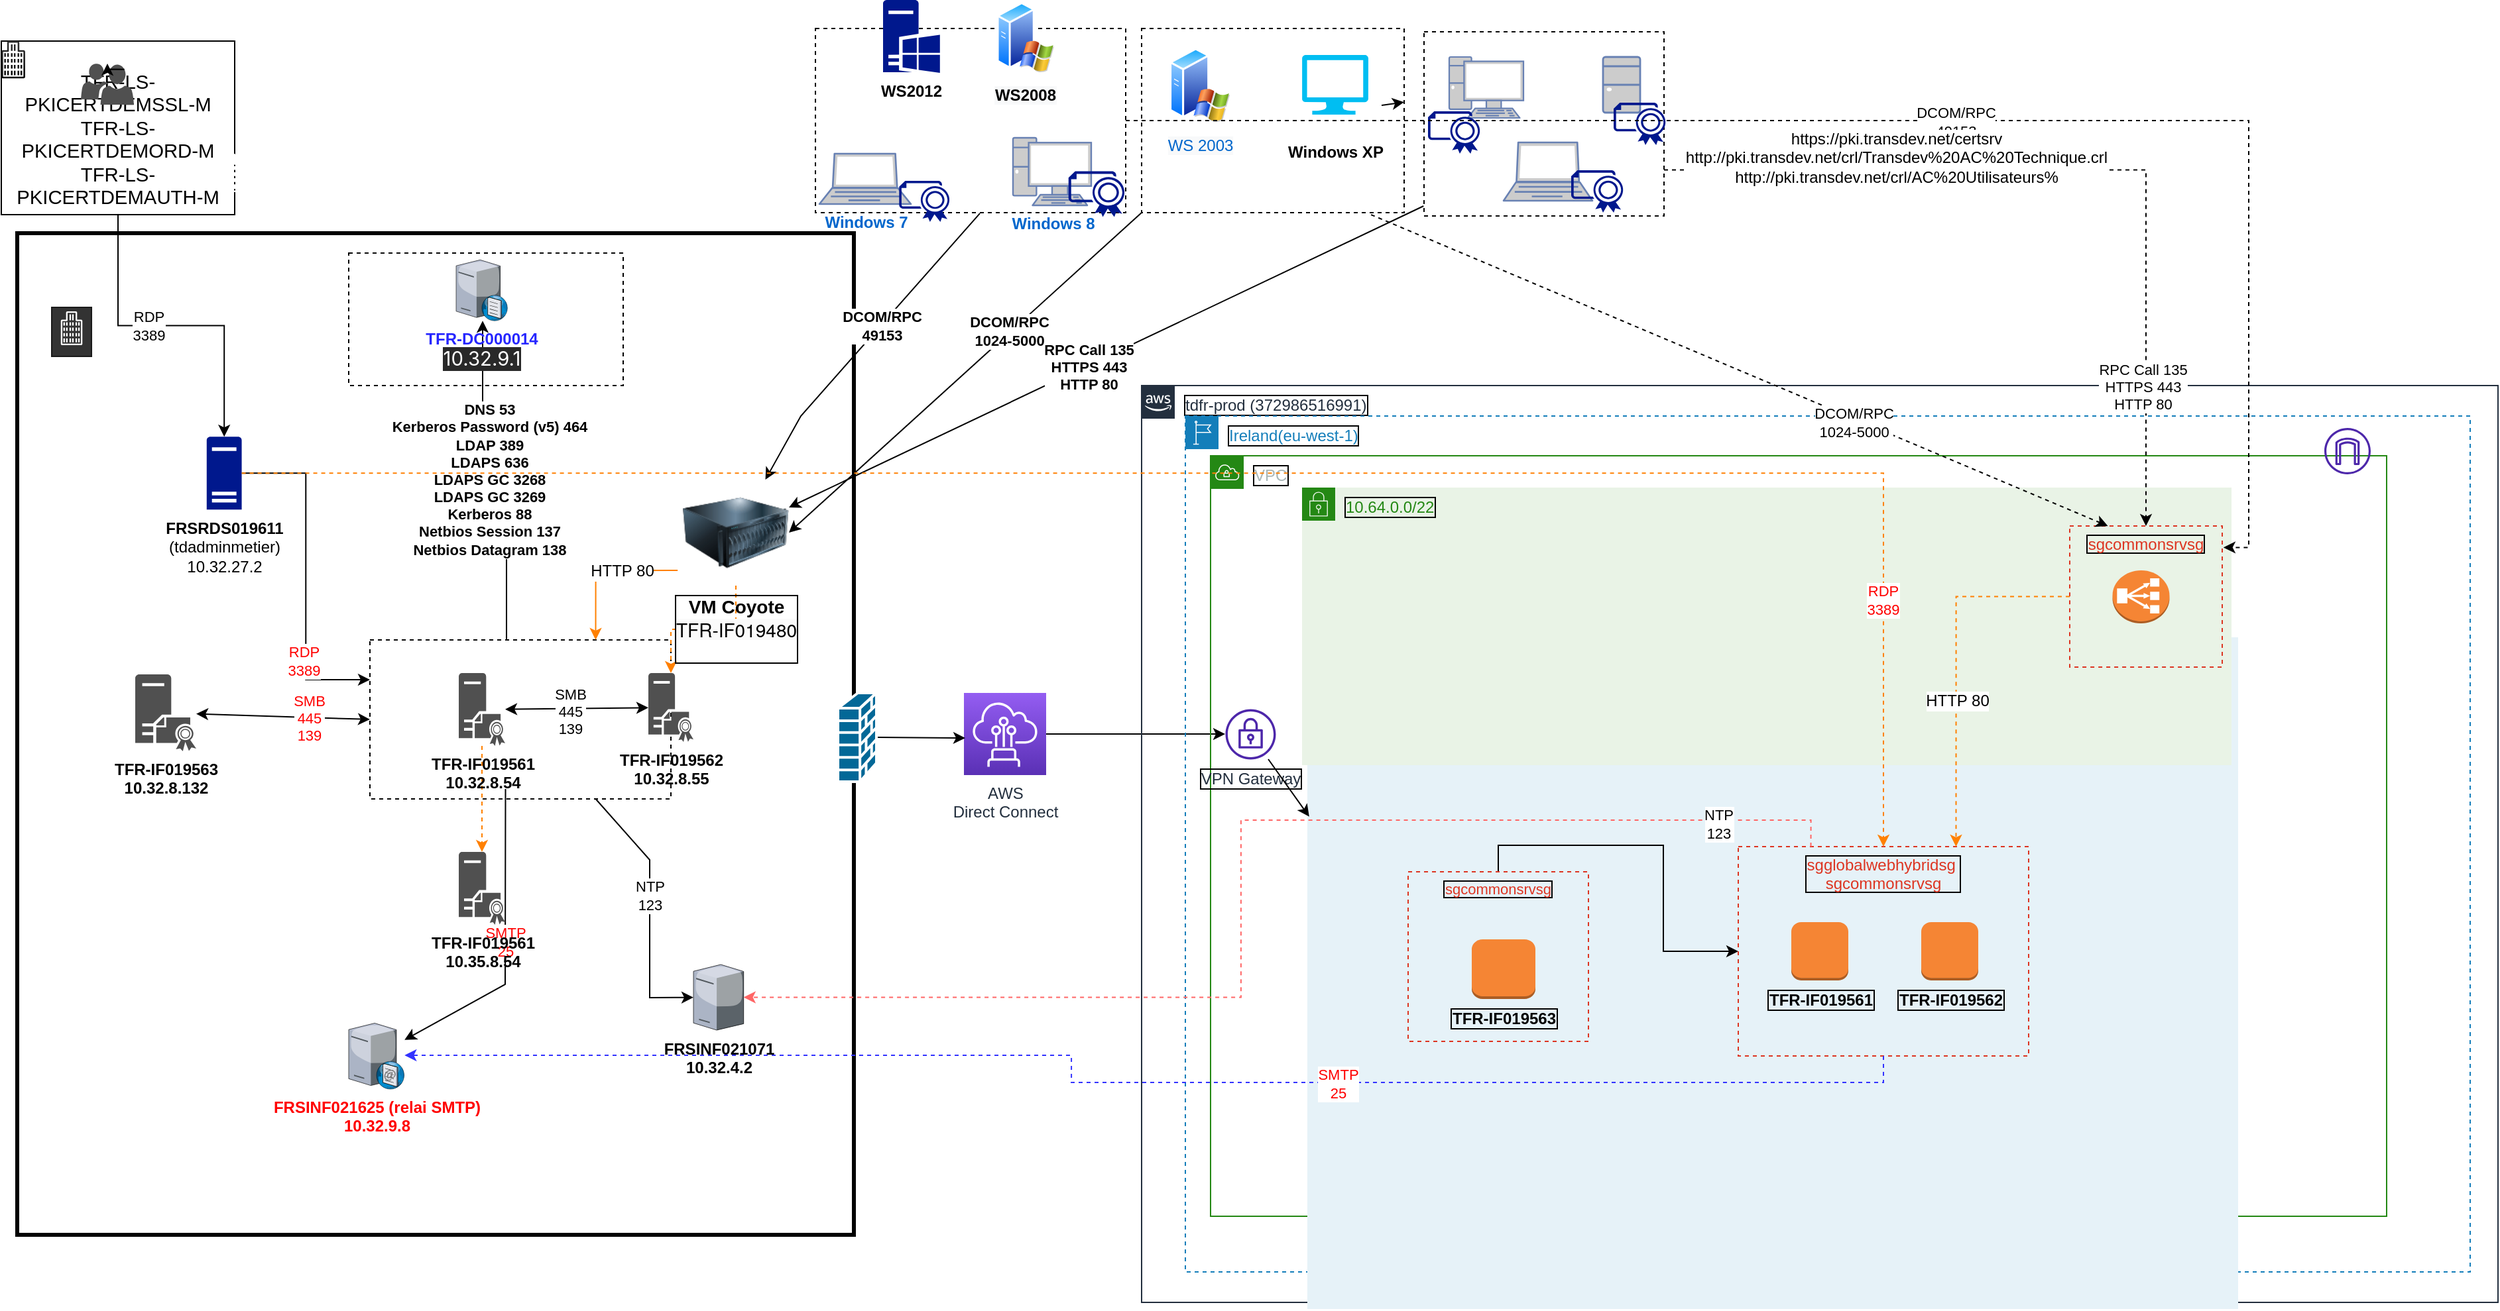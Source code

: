 <mxfile version="20.6.0" type="github">
  <diagram id="BUpwUjb0ULaxSuZtzYWh" name="Page-1">
    <mxGraphModel dx="3411" dy="2013" grid="0" gridSize="10" guides="1" tooltips="1" connect="1" arrows="1" fold="1" page="1" pageScale="1" pageWidth="1700" pageHeight="1100" math="0" shadow="0">
      <root>
        <mxCell id="0" />
        <mxCell id="1" parent="0" />
        <mxCell id="0XBWgx2gWtxwsbYNTwGq-58" value="" style="rounded=0;whiteSpace=wrap;html=1;strokeWidth=3;" parent="1" vertex="1">
          <mxGeometry x="-164" y="159" width="631" height="756" as="geometry" />
        </mxCell>
        <mxCell id="0XBWgx2gWtxwsbYNTwGq-92" value="" style="rounded=0;whiteSpace=wrap;html=1;strokeWidth=1;fillColor=#333333;strokeColor=#1A1A1A;labelBackgroundColor=#1A1A1A;" parent="1" vertex="1">
          <mxGeometry x="-138" y="215" width="30" height="37" as="geometry" />
        </mxCell>
        <mxCell id="0XBWgx2gWtxwsbYNTwGq-61" value="" style="edgeStyle=orthogonalEdgeStyle;rounded=0;orthogonalLoop=1;jettySize=auto;html=1;" parent="1" source="0XBWgx2gWtxwsbYNTwGq-10" target="0XBWgx2gWtxwsbYNTwGq-4" edge="1">
          <mxGeometry relative="1" as="geometry">
            <Array as="points">
              <mxPoint x="205" y="346" />
              <mxPoint x="187" y="346" />
            </Array>
          </mxGeometry>
        </mxCell>
        <mxCell id="0XBWgx2gWtxwsbYNTwGq-10" value="" style="rounded=0;whiteSpace=wrap;html=1;dashed=1;" parent="1" vertex="1">
          <mxGeometry x="102" y="466" width="227" height="120" as="geometry" />
        </mxCell>
        <mxCell id="0XBWgx2gWtxwsbYNTwGq-3" value="&lt;font style=&quot;&quot; color=&quot;#ff0000&quot;&gt;&lt;b&gt;&lt;span style=&quot;font-size: 12px;&quot;&gt;FRSINF021625 (relai SMTP)&lt;/span&gt;&lt;br&gt;&lt;span style=&quot;font-size: 12px;&quot;&gt;10.32.9.8&lt;/span&gt;&lt;/b&gt;&lt;br&gt;&lt;/font&gt;" style="verticalLabelPosition=bottom;sketch=0;aspect=fixed;html=1;verticalAlign=top;strokeColor=none;align=center;outlineConnect=0;shape=mxgraph.citrix.smtp_server;" parent="1" vertex="1">
          <mxGeometry x="86" y="754" width="42.13" height="51" as="geometry" />
        </mxCell>
        <mxCell id="0XBWgx2gWtxwsbYNTwGq-4" value="&lt;b&gt;&lt;font color=&quot;#2626ff&quot;&gt;TFR-DC000014&lt;br&gt;&lt;/font&gt;&lt;/b&gt;&lt;span style=&quot;color: rgb(255, 255, 255); font-family: -apple-system, BlinkMacSystemFont, &amp;quot;Segoe UI&amp;quot;, system-ui, &amp;quot;Apple Color Emoji&amp;quot;, &amp;quot;Segoe UI Emoji&amp;quot;, &amp;quot;Segoe UI Web&amp;quot;, sans-serif; font-size: 14.667px; text-align: start; background-color: rgb(41, 41, 41);&quot;&gt;10.32.9.1&lt;/span&gt;&lt;b&gt;&lt;font color=&quot;#2626ff&quot;&gt;&lt;br&gt;&lt;/font&gt;&lt;/b&gt;" style="verticalLabelPosition=bottom;sketch=0;aspect=fixed;html=1;verticalAlign=top;strokeColor=none;align=center;outlineConnect=0;shape=mxgraph.citrix.dns_server;" parent="1" vertex="1">
          <mxGeometry x="167.01" y="178" width="38.97" height="47.12" as="geometry" />
        </mxCell>
        <mxCell id="0XBWgx2gWtxwsbYNTwGq-5" value="&lt;span style=&quot;font-size: 12px;&quot;&gt;&lt;b&gt;FRSINF021071 &lt;br&gt;10.32.4.2&lt;/b&gt;&lt;br&gt;&lt;/span&gt;" style="verticalLabelPosition=bottom;sketch=0;aspect=fixed;html=1;verticalAlign=top;strokeColor=none;align=center;outlineConnect=0;shape=mxgraph.citrix.license_server;" parent="1" vertex="1">
          <mxGeometry x="346" y="711" width="37.85" height="49.5" as="geometry" />
        </mxCell>
        <mxCell id="0XBWgx2gWtxwsbYNTwGq-6" value="&lt;span style=&quot;font-size: 12px;&quot;&gt;&lt;b&gt;TFR-IF019563&lt;br&gt;10.32.8.132&lt;br&gt;&lt;/b&gt;&lt;/span&gt;" style="sketch=0;pointerEvents=1;shadow=0;dashed=0;html=1;strokeColor=none;fillColor=#505050;labelPosition=center;verticalLabelPosition=bottom;verticalAlign=top;outlineConnect=0;align=center;shape=mxgraph.office.servers.certificate_authority;" parent="1" vertex="1">
          <mxGeometry x="-75" y="492" width="46" height="58" as="geometry" />
        </mxCell>
        <mxCell id="0XBWgx2gWtxwsbYNTwGq-7" value="&lt;span style=&quot;font-size: 12px;&quot;&gt;&lt;b&gt;TFR-IF019562&lt;br&gt;10.32.8.55&lt;/b&gt;&lt;br&gt;&lt;/span&gt;" style="sketch=0;pointerEvents=1;shadow=0;dashed=0;html=1;strokeColor=none;fillColor=#505050;labelPosition=center;verticalLabelPosition=bottom;verticalAlign=top;outlineConnect=0;align=center;shape=mxgraph.office.servers.certificate_authority;" parent="1" vertex="1">
          <mxGeometry x="312" y="491" width="34" height="52" as="geometry" />
        </mxCell>
        <mxCell id="4JeH47GUTkeg_0I-WwDM-278" value="" style="edgeStyle=orthogonalEdgeStyle;rounded=0;orthogonalLoop=1;jettySize=auto;html=1;dashed=1;strokeColor=#FF8000;strokeWidth=1;fontSize=11;fontColor=#000000;startArrow=none;startFill=0;" edge="1" parent="1" source="0XBWgx2gWtxwsbYNTwGq-8" target="4JeH47GUTkeg_0I-WwDM-277">
          <mxGeometry relative="1" as="geometry" />
        </mxCell>
        <mxCell id="0XBWgx2gWtxwsbYNTwGq-8" value="&lt;b&gt;&lt;span style=&quot;font-size: 12px;&quot;&gt;TFR-IF019561&lt;br&gt;&lt;/span&gt;10.32.8.54&lt;/b&gt;&lt;span style=&quot;font-size: 12px;&quot;&gt;&lt;b&gt;&lt;br&gt;&lt;/b&gt;&lt;/span&gt;" style="sketch=0;pointerEvents=1;shadow=0;dashed=0;html=1;strokeColor=none;fillColor=#505050;labelPosition=center;verticalLabelPosition=bottom;verticalAlign=top;outlineConnect=0;align=center;shape=mxgraph.office.servers.certificate_authority;" parent="1" vertex="1">
          <mxGeometry x="169" y="491" width="35" height="55" as="geometry" />
        </mxCell>
        <mxCell id="0XBWgx2gWtxwsbYNTwGq-16" value="" style="rounded=0;whiteSpace=wrap;html=1;dashed=1;" parent="1" vertex="1">
          <mxGeometry x="438" y="4.5" width="234" height="139" as="geometry" />
        </mxCell>
        <mxCell id="0XBWgx2gWtxwsbYNTwGq-17" value="" style="rounded=0;whiteSpace=wrap;html=1;dashed=1;" parent="1" vertex="1">
          <mxGeometry x="897" y="7" width="181" height="139" as="geometry" />
        </mxCell>
        <mxCell id="0XBWgx2gWtxwsbYNTwGq-18" value="" style="rounded=0;whiteSpace=wrap;html=1;dashed=1;" parent="1" vertex="1">
          <mxGeometry x="684" y="4.5" width="198" height="139" as="geometry" />
        </mxCell>
        <mxCell id="0XBWgx2gWtxwsbYNTwGq-21" value="&lt;b&gt;WS2012&lt;/b&gt;" style="sketch=0;aspect=fixed;pointerEvents=1;shadow=0;dashed=0;html=1;strokeColor=none;labelPosition=center;verticalLabelPosition=bottom;verticalAlign=top;align=center;fillColor=#00188D;shape=mxgraph.mscae.enterprise.windows_server" parent="1" vertex="1">
          <mxGeometry x="489" y="-17" width="42.9" height="55" as="geometry" />
        </mxCell>
        <mxCell id="0XBWgx2gWtxwsbYNTwGq-23" value="&lt;b style=&quot;background-color: rgb(248, 249, 250);&quot;&gt;WS2008&lt;/b&gt;" style="aspect=fixed;perimeter=ellipsePerimeter;html=1;align=center;shadow=0;dashed=0;spacingTop=3;image;image=img/lib/active_directory/windows_server_2.svg;" parent="1" vertex="1">
          <mxGeometry x="574.8" y="-16" width="43.2" height="54" as="geometry" />
        </mxCell>
        <mxCell id="0XBWgx2gWtxwsbYNTwGq-26" value="&lt;b&gt;Windows 7&lt;/b&gt;" style="fontColor=#0066CC;verticalAlign=top;verticalLabelPosition=bottom;labelPosition=center;align=center;html=1;outlineConnect=0;fillColor=#CCCCCC;strokeColor=#6881B3;gradientColor=none;gradientDirection=north;strokeWidth=2;shape=mxgraph.networks.laptop;" parent="1" vertex="1">
          <mxGeometry x="441" y="99" width="69" height="38" as="geometry" />
        </mxCell>
        <mxCell id="0XBWgx2gWtxwsbYNTwGq-28" value="&lt;b&gt;&lt;br&gt;Windows XP&lt;/b&gt;" style="verticalLabelPosition=bottom;html=1;verticalAlign=top;align=center;strokeColor=none;fillColor=#00BEF2;shape=mxgraph.azure.computer;pointerEvents=1;" parent="1" vertex="1">
          <mxGeometry x="805" y="24.5" width="50" height="45" as="geometry" />
        </mxCell>
        <mxCell id="0XBWgx2gWtxwsbYNTwGq-29" value="&lt;b&gt;Windows 8&lt;/b&gt;" style="fontColor=#0066CC;verticalAlign=top;verticalLabelPosition=bottom;labelPosition=center;align=center;html=1;outlineConnect=0;fillColor=#CCCCCC;strokeColor=#6881B3;gradientColor=none;gradientDirection=north;strokeWidth=2;shape=mxgraph.networks.pc;" parent="1" vertex="1">
          <mxGeometry x="587" y="87" width="59" height="51" as="geometry" />
        </mxCell>
        <mxCell id="0XBWgx2gWtxwsbYNTwGq-30" value="&lt;font color=&quot;#0066cc&quot;&gt;&lt;span style=&quot;background-color: rgb(248, 249, 250);&quot;&gt;WS 2003&lt;/span&gt;&lt;/font&gt;" style="aspect=fixed;perimeter=ellipsePerimeter;html=1;align=center;shadow=0;dashed=0;spacingTop=3;image;image=img/lib/active_directory/windows_server_2.svg;" parent="1" vertex="1">
          <mxGeometry x="705" y="18.5" width="45.6" height="57" as="geometry" />
        </mxCell>
        <mxCell id="0XBWgx2gWtxwsbYNTwGq-31" value="" style="fontColor=#0066CC;verticalAlign=top;verticalLabelPosition=bottom;labelPosition=center;align=center;html=1;outlineConnect=0;fillColor=#CCCCCC;strokeColor=#6881B3;gradientColor=none;gradientDirection=north;strokeWidth=2;shape=mxgraph.networks.laptop;" parent="1" vertex="1">
          <mxGeometry x="957" y="90.5" width="67" height="44" as="geometry" />
        </mxCell>
        <mxCell id="0XBWgx2gWtxwsbYNTwGq-32" value="" style="fontColor=#0066CC;verticalAlign=top;verticalLabelPosition=bottom;labelPosition=center;align=center;html=1;outlineConnect=0;fillColor=#CCCCCC;strokeColor=#6881B3;gradientColor=none;gradientDirection=north;strokeWidth=2;shape=mxgraph.networks.pc;" parent="1" vertex="1">
          <mxGeometry x="916" y="26" width="56" height="46" as="geometry" />
        </mxCell>
        <mxCell id="0XBWgx2gWtxwsbYNTwGq-33" value="" style="fontColor=#0066CC;verticalAlign=top;verticalLabelPosition=bottom;labelPosition=center;align=center;html=1;outlineConnect=0;fillColor=#CCCCCC;strokeColor=#6881B3;gradientColor=none;gradientDirection=north;strokeWidth=2;shape=mxgraph.networks.desktop_pc;" parent="1" vertex="1">
          <mxGeometry x="1032" y="26" width="28" height="42" as="geometry" />
        </mxCell>
        <mxCell id="0XBWgx2gWtxwsbYNTwGq-37" value="" style="sketch=0;aspect=fixed;pointerEvents=1;shadow=0;dashed=0;html=1;strokeColor=none;labelPosition=center;verticalLabelPosition=bottom;verticalAlign=top;align=center;fillColor=#00188D;shape=mxgraph.azure.certificate" parent="1" vertex="1">
          <mxGeometry x="1040" y="60.5" width="40" height="32" as="geometry" />
        </mxCell>
        <mxCell id="0XBWgx2gWtxwsbYNTwGq-40" value="" style="sketch=0;aspect=fixed;pointerEvents=1;shadow=0;dashed=0;html=1;strokeColor=none;labelPosition=center;verticalLabelPosition=bottom;verticalAlign=top;align=center;fillColor=#00188D;shape=mxgraph.azure.certificate" parent="1" vertex="1">
          <mxGeometry x="900" y="67" width="40" height="32" as="geometry" />
        </mxCell>
        <mxCell id="0XBWgx2gWtxwsbYNTwGq-41" value="" style="sketch=0;aspect=fixed;pointerEvents=1;shadow=0;dashed=0;html=1;strokeColor=none;labelPosition=center;verticalLabelPosition=bottom;verticalAlign=top;align=center;fillColor=#00188D;shape=mxgraph.azure.certificate" parent="1" vertex="1">
          <mxGeometry x="1008" y="111.5" width="40" height="32" as="geometry" />
        </mxCell>
        <mxCell id="0XBWgx2gWtxwsbYNTwGq-43" value="" style="sketch=0;aspect=fixed;pointerEvents=1;shadow=0;dashed=0;html=1;strokeColor=none;labelPosition=center;verticalLabelPosition=bottom;verticalAlign=top;align=center;fillColor=#00188D;shape=mxgraph.azure.certificate" parent="1" vertex="1">
          <mxGeometry x="501.15" y="119.5" width="38.75" height="31" as="geometry" />
        </mxCell>
        <mxCell id="0XBWgx2gWtxwsbYNTwGq-45" value="" style="sketch=0;aspect=fixed;pointerEvents=1;shadow=0;dashed=0;html=1;strokeColor=none;labelPosition=center;verticalLabelPosition=bottom;verticalAlign=top;align=center;fillColor=#00188D;shape=mxgraph.azure.certificate" parent="1" vertex="1">
          <mxGeometry x="628.87" y="112.25" width="43.13" height="34.5" as="geometry" />
        </mxCell>
        <mxCell id="4JeH47GUTkeg_0I-WwDM-153" style="edgeStyle=none;rounded=0;orthogonalLoop=1;jettySize=auto;html=1;exitX=1;exitY=0.25;exitDx=0;exitDy=0;fontColor=#000000;" edge="1" parent="1" source="0XBWgx2gWtxwsbYNTwGq-47" target="0XBWgx2gWtxwsbYNTwGq-18">
          <mxGeometry relative="1" as="geometry" />
        </mxCell>
        <mxCell id="0XBWgx2gWtxwsbYNTwGq-47" value="" style="shape=image;html=1;verticalAlign=top;verticalLabelPosition=bottom;labelBackgroundColor=#ffffff;imageAspect=0;aspect=fixed;image=https://cdn1.iconfinder.com/data/icons/hawcons/32/698401-icon-137-document-certificate-128.png" parent="1" vertex="1">
          <mxGeometry x="825" y="52.5" width="40" height="40" as="geometry" />
        </mxCell>
        <mxCell id="0XBWgx2gWtxwsbYNTwGq-53" value="" style="shape=image;html=1;verticalAlign=top;verticalLabelPosition=bottom;labelBackgroundColor=#ffffff;imageAspect=0;aspect=fixed;image=https://cdn1.iconfinder.com/data/icons/hawcons/32/698401-icon-137-document-certificate-128.png" parent="1" vertex="1">
          <mxGeometry x="461.15" width="40" height="40" as="geometry" />
        </mxCell>
        <mxCell id="0XBWgx2gWtxwsbYNTwGq-55" value="" style="shape=image;html=1;verticalAlign=top;verticalLabelPosition=bottom;labelBackgroundColor=#ffffff;imageAspect=0;aspect=fixed;image=https://cdn1.iconfinder.com/data/icons/hawcons/32/698401-icon-137-document-certificate-128.png" parent="1" vertex="1">
          <mxGeometry x="723" y="55" width="40" height="40" as="geometry" />
        </mxCell>
        <mxCell id="4JeH47GUTkeg_0I-WwDM-197" style="edgeStyle=none;rounded=0;orthogonalLoop=1;jettySize=auto;html=1;exitX=1;exitY=0.5;exitDx=0;exitDy=0;exitPerimeter=0;fontColor=#000000;" edge="1" parent="1" source="0XBWgx2gWtxwsbYNTwGq-57" target="4JeH47GUTkeg_0I-WwDM-198">
          <mxGeometry relative="1" as="geometry">
            <mxPoint x="624" y="537" as="targetPoint" />
          </mxGeometry>
        </mxCell>
        <mxCell id="0XBWgx2gWtxwsbYNTwGq-57" value="AWS&lt;br&gt;Direct Connect" style="sketch=0;points=[[0,0,0],[0.25,0,0],[0.5,0,0],[0.75,0,0],[1,0,0],[0,1,0],[0.25,1,0],[0.5,1,0],[0.75,1,0],[1,1,0],[0,0.25,0],[0,0.5,0],[0,0.75,0],[1,0.25,0],[1,0.5,0],[1,0.75,0]];outlineConnect=0;fontColor=#232F3E;gradientColor=#945DF2;gradientDirection=north;fillColor=#5A30B5;strokeColor=#ffffff;dashed=0;verticalLabelPosition=bottom;verticalAlign=top;align=center;html=1;fontSize=12;fontStyle=0;aspect=fixed;shape=mxgraph.aws4.resourceIcon;resIcon=mxgraph.aws4.direct_connect;" parent="1" vertex="1">
          <mxGeometry x="550" y="506" width="62" height="62" as="geometry" />
        </mxCell>
        <mxCell id="4JeH47GUTkeg_0I-WwDM-195" style="edgeStyle=none;rounded=0;orthogonalLoop=1;jettySize=auto;html=1;exitX=1;exitY=0.5;exitDx=0;exitDy=0;exitPerimeter=0;fontColor=#000000;" edge="1" parent="1" source="0XBWgx2gWtxwsbYNTwGq-59">
          <mxGeometry relative="1" as="geometry">
            <mxPoint x="551" y="540" as="targetPoint" />
          </mxGeometry>
        </mxCell>
        <mxCell id="0XBWgx2gWtxwsbYNTwGq-59" value="" style="shape=mxgraph.cisco.security.firewall;html=1;pointerEvents=1;dashed=0;fillColor=#036897;strokeColor=#ffffff;strokeWidth=2;verticalLabelPosition=bottom;verticalAlign=top;align=center;outlineConnect=0;" parent="1" vertex="1">
          <mxGeometry x="455" y="506" width="29" height="67" as="geometry" />
        </mxCell>
        <mxCell id="0XBWgx2gWtxwsbYNTwGq-63" value="" style="endArrow=classic;html=1;rounded=0;exitX=0.75;exitY=1;exitDx=0;exitDy=0;" parent="1" source="0XBWgx2gWtxwsbYNTwGq-10" edge="1" target="0XBWgx2gWtxwsbYNTwGq-5">
          <mxGeometry width="50" height="50" relative="1" as="geometry">
            <mxPoint x="359.92" y="651" as="sourcePoint" />
            <mxPoint x="348" y="702" as="targetPoint" />
            <Array as="points">
              <mxPoint x="313" y="632" />
              <mxPoint x="313" y="736" />
            </Array>
          </mxGeometry>
        </mxCell>
        <mxCell id="4JeH47GUTkeg_0I-WwDM-7" value="NTP&lt;br&gt;123" style="edgeLabel;html=1;align=center;verticalAlign=middle;resizable=0;points=[];fontColor=#000000;" vertex="1" connectable="0" parent="0XBWgx2gWtxwsbYNTwGq-63">
          <mxGeometry x="-0.106" relative="1" as="geometry">
            <mxPoint as="offset" />
          </mxGeometry>
        </mxCell>
        <mxCell id="0XBWgx2gWtxwsbYNTwGq-64" value="" style="endArrow=classic;html=1;rounded=0;exitX=0.75;exitY=1;exitDx=0;exitDy=0;" parent="1" target="0XBWgx2gWtxwsbYNTwGq-3" edge="1">
          <mxGeometry width="50" height="50" relative="1" as="geometry">
            <mxPoint x="204.25" y="578.5" as="sourcePoint" />
            <mxPoint x="204" y="708.5" as="targetPoint" />
            <Array as="points">
              <mxPoint x="204" y="726" />
            </Array>
          </mxGeometry>
        </mxCell>
        <mxCell id="4JeH47GUTkeg_0I-WwDM-6" value="SMTP&lt;br&gt;25" style="edgeLabel;html=1;align=center;verticalAlign=middle;resizable=0;points=[];fontColor=#FF0000;" vertex="1" connectable="0" parent="0XBWgx2gWtxwsbYNTwGq-64">
          <mxGeometry x="-0.016" relative="1" as="geometry">
            <mxPoint as="offset" />
          </mxGeometry>
        </mxCell>
        <mxCell id="0XBWgx2gWtxwsbYNTwGq-66" value="" style="endArrow=classic;startArrow=classic;html=1;rounded=0;entryX=0;entryY=0.5;entryDx=0;entryDy=0;" parent="1" source="0XBWgx2gWtxwsbYNTwGq-6" target="0XBWgx2gWtxwsbYNTwGq-10" edge="1">
          <mxGeometry width="50" height="50" relative="1" as="geometry">
            <mxPoint x="78" y="520" as="sourcePoint" />
            <mxPoint x="128" y="470" as="targetPoint" />
          </mxGeometry>
        </mxCell>
        <mxCell id="4JeH47GUTkeg_0I-WwDM-8" value="SMB&lt;br&gt;445&lt;br&gt;139" style="edgeLabel;html=1;align=center;verticalAlign=middle;resizable=0;points=[];fontColor=#FF0000;" vertex="1" connectable="0" parent="0XBWgx2gWtxwsbYNTwGq-66">
          <mxGeometry x="0.525" relative="1" as="geometry">
            <mxPoint x="-15" as="offset" />
          </mxGeometry>
        </mxCell>
        <mxCell id="0XBWgx2gWtxwsbYNTwGq-69" value="" style="endArrow=classic;startArrow=classic;html=1;rounded=0;" parent="1" source="0XBWgx2gWtxwsbYNTwGq-8" target="0XBWgx2gWtxwsbYNTwGq-7" edge="1">
          <mxGeometry width="50" height="50" relative="1" as="geometry">
            <mxPoint x="225" y="517.712" as="sourcePoint" />
            <mxPoint x="283" y="516.28" as="targetPoint" />
          </mxGeometry>
        </mxCell>
        <mxCell id="4JeH47GUTkeg_0I-WwDM-9" value="&lt;span style=&quot;color: rgba(0, 0, 0, 0); font-family: monospace; font-size: 0px; text-align: start; background-color: rgb(248, 249, 250);&quot;&gt;%3CmxGraphModel%3E%3Croot%3E%3CmxCell%20id%3D%220%22%2F%3E%3CmxCell%20id%3D%221%22%20parent%3D%220%22%2F%3E%3CmxCell%20id%3D%222%22%20value%3D%22SMB%26lt%3Bbr%26gt%3B445%26lt%3Bbr%26gt%3B139%22%20style%3D%22edgeLabel%3Bhtml%3D1%3Balign%3Dcenter%3BverticalAlign%3Dmiddle%3Bresizable%3D0%3Bpoints%3D%5B%5D%3BfontColor%3D%23FF0000%3B%22%20vertex%3D%221%22%20connectable%3D%220%22%20parent%3D%221%22%3E%3CmxGeometry%20x%3D%22113.979%22%20y%3D%22518.933%22%20as%3D%22geometry%22%2F%3E%3C%2FmxCell%3E%3C%2Froot%3E%3C%2FmxGraphModel%3E&lt;/span&gt;" style="edgeLabel;html=1;align=center;verticalAlign=middle;resizable=0;points=[];fontColor=#FF0000;" vertex="1" connectable="0" parent="0XBWgx2gWtxwsbYNTwGq-69">
          <mxGeometry x="-0.2" relative="1" as="geometry">
            <mxPoint as="offset" />
          </mxGeometry>
        </mxCell>
        <mxCell id="4JeH47GUTkeg_0I-WwDM-10" value="SMB&lt;br&gt;445&lt;br&gt;139" style="edgeLabel;html=1;align=center;verticalAlign=middle;resizable=0;points=[];fontColor=#000000;" vertex="1" connectable="0" parent="0XBWgx2gWtxwsbYNTwGq-69">
          <mxGeometry x="-0.274" y="-4" relative="1" as="geometry">
            <mxPoint x="10" y="-2" as="offset" />
          </mxGeometry>
        </mxCell>
        <mxCell id="4JeH47GUTkeg_0I-WwDM-3" value="" style="edgeStyle=orthogonalEdgeStyle;rounded=0;orthogonalLoop=1;jettySize=auto;html=1;entryX=0;entryY=0.25;entryDx=0;entryDy=0;" edge="1" parent="1" source="0XBWgx2gWtxwsbYNTwGq-78" target="0XBWgx2gWtxwsbYNTwGq-10">
          <mxGeometry relative="1" as="geometry" />
        </mxCell>
        <mxCell id="4JeH47GUTkeg_0I-WwDM-13" value="RDP&lt;br&gt;3389" style="edgeLabel;html=1;align=center;verticalAlign=middle;resizable=0;points=[];fontColor=#FF0000;" vertex="1" connectable="0" parent="4JeH47GUTkeg_0I-WwDM-3">
          <mxGeometry x="0.507" y="-2" relative="1" as="geometry">
            <mxPoint as="offset" />
          </mxGeometry>
        </mxCell>
        <mxCell id="0XBWgx2gWtxwsbYNTwGq-78" value="&lt;b&gt;FRSRDS019611 &lt;/b&gt;&lt;br&gt;(tdadminmetier)&lt;br&gt;10.32.27.2" style="sketch=0;aspect=fixed;pointerEvents=1;shadow=0;dashed=0;html=1;strokeColor=none;labelPosition=center;verticalLabelPosition=bottom;verticalAlign=top;align=center;fillColor=#00188D;shape=mxgraph.mscae.enterprise.server_generic;strokeWidth=3;" parent="1" vertex="1">
          <mxGeometry x="-21.11" y="312.6" width="26.4" height="55" as="geometry" />
        </mxCell>
        <mxCell id="4JeH47GUTkeg_0I-WwDM-169" value="" style="edgeStyle=orthogonalEdgeStyle;rounded=0;orthogonalLoop=1;jettySize=auto;html=1;fontColor=#000000;" edge="1" parent="1" source="0XBWgx2gWtxwsbYNTwGq-90" target="0XBWgx2gWtxwsbYNTwGq-78">
          <mxGeometry relative="1" as="geometry" />
        </mxCell>
        <mxCell id="4JeH47GUTkeg_0I-WwDM-170" value="RDP&lt;br&gt;3389" style="edgeLabel;html=1;align=center;verticalAlign=middle;resizable=0;points=[];fontColor=#000000;" vertex="1" connectable="0" parent="4JeH47GUTkeg_0I-WwDM-169">
          <mxGeometry x="-0.136" relative="1" as="geometry">
            <mxPoint as="offset" />
          </mxGeometry>
        </mxCell>
        <mxCell id="0XBWgx2gWtxwsbYNTwGq-90" value="&lt;span style=&quot;font-size: 11pt; font-family: Calibri, sans-serif;&quot;&gt;&lt;br&gt;&lt;br&gt;TFR-LS-PKICERTDEMSSL-M&lt;br&gt;&lt;/span&gt;&lt;span style=&quot;font-size: 11pt; font-family: Calibri, sans-serif;&quot;&gt;TFR-LS-PKICERTDEMORD-M&lt;br&gt;&lt;/span&gt;&lt;span style=&quot;font-size: 11pt; font-family: Calibri, sans-serif;&quot;&gt;TFR-LS-PKICERTDEMAUTH-M&lt;/span&gt;&lt;span style=&quot;font-size: 11pt; font-family: Calibri, sans-serif;&quot;&gt;&lt;br&gt;&lt;br&gt;&lt;/span&gt;" style="rounded=0;whiteSpace=wrap;html=1;strokeWidth=1;fillColor=#FFFFFF;" parent="1" vertex="1">
          <mxGeometry x="-176" y="14" width="176" height="131" as="geometry" />
        </mxCell>
        <mxCell id="0XBWgx2gWtxwsbYNTwGq-91" value="" style="sketch=0;outlineConnect=0;fontColor=#FFFFFF;gradientColor=none;fillColor=#FFFFFF;strokeColor=none;dashed=0;verticalLabelPosition=bottom;verticalAlign=top;align=center;html=1;fontSize=12;fontStyle=0;aspect=fixed;pointerEvents=1;shape=mxgraph.aws4.office_building;strokeWidth=1;shadow=0;" parent="1" vertex="1">
          <mxGeometry x="-131.18" y="218" width="16.37" height="25.54" as="geometry" />
        </mxCell>
        <mxCell id="0XBWgx2gWtxwsbYNTwGq-94" value="" style="sketch=0;outlineConnect=0;fontColor=#FFFFFF;gradientColor=none;fillColor=#FFFFFF;strokeColor=none;dashed=0;verticalLabelPosition=bottom;verticalAlign=top;align=center;html=1;fontSize=12;fontStyle=0;aspect=fixed;pointerEvents=1;shape=mxgraph.aws4.office_building;strokeWidth=1;shadow=0;" parent="1" vertex="1">
          <mxGeometry x="-13.3" y="99" width="18.59" height="29" as="geometry" />
        </mxCell>
        <mxCell id="0XBWgx2gWtxwsbYNTwGq-100" value="" style="sketch=0;outlineConnect=0;fontColor=#FFFFFF;gradientColor=default;fillColor=#333333;strokeColor=none;dashed=0;verticalLabelPosition=bottom;verticalAlign=top;align=center;html=1;fontSize=12;fontStyle=0;aspect=fixed;pointerEvents=1;shape=mxgraph.aws4.office_building;strokeWidth=1;shadow=0;labelBackgroundColor=#1A1A1A;" parent="1" vertex="1">
          <mxGeometry x="-176" y="14.0" width="18" height="28.08" as="geometry" />
        </mxCell>
        <mxCell id="0XBWgx2gWtxwsbYNTwGq-101" value="" style="sketch=0;pointerEvents=1;shadow=0;dashed=0;html=1;strokeColor=none;labelPosition=center;verticalLabelPosition=bottom;verticalAlign=top;align=center;fillColor=#505050;shape=mxgraph.mscae.intune.user_group;labelBackgroundColor=#1A1A1A;strokeWidth=1;fontColor=#FFFFFF;" parent="1" vertex="1">
          <mxGeometry x="-116" y="31" width="40" height="31" as="geometry" />
        </mxCell>
        <mxCell id="4JeH47GUTkeg_0I-WwDM-5" style="edgeStyle=orthogonalEdgeStyle;rounded=0;orthogonalLoop=1;jettySize=auto;html=1;exitX=0.82;exitY=0.14;exitDx=0;exitDy=0;exitPerimeter=0;entryX=0.5;entryY=0;entryDx=0;entryDy=0;entryPerimeter=0;fontColor=#FF0000;" edge="1" parent="1" source="0XBWgx2gWtxwsbYNTwGq-101" target="0XBWgx2gWtxwsbYNTwGq-101">
          <mxGeometry relative="1" as="geometry" />
        </mxCell>
        <mxCell id="4JeH47GUTkeg_0I-WwDM-15" value="" style="rounded=0;whiteSpace=wrap;html=1;fontColor=#000000;dashed=1;fillColor=none;" vertex="1" parent="1">
          <mxGeometry x="86" y="174" width="207" height="100" as="geometry" />
        </mxCell>
        <mxCell id="4JeH47GUTkeg_0I-WwDM-151" value="&lt;font color=&quot;#000000&quot;&gt;DNS 53&lt;br&gt;Kerberos Password (v5) 464&lt;br&gt;LDAP 389&lt;br&gt;LDAPS 636&lt;br&gt;LDAPS GC 3268&lt;br&gt;LDAPS GC 3269&lt;br&gt;Kerberos 88&lt;br&gt;Netbios Session 137&lt;br&gt;Netbios Datagram 138&lt;br&gt;&lt;/font&gt;" style="edgeLabel;html=1;align=center;verticalAlign=middle;resizable=0;points=[];fontColor=#FF0000;fontStyle=1" vertex="1" connectable="0" parent="1">
          <mxGeometry x="192.0" y="345" as="geometry" />
        </mxCell>
        <mxCell id="4JeH47GUTkeg_0I-WwDM-163" value="" style="endArrow=classic;html=1;rounded=0;fontColor=#000000;exitX=0.53;exitY=1.004;exitDx=0;exitDy=0;exitPerimeter=0;" edge="1" parent="1" source="0XBWgx2gWtxwsbYNTwGq-16" target="4JeH47GUTkeg_0I-WwDM-260">
          <mxGeometry width="50" height="50" relative="1" as="geometry">
            <mxPoint x="501" y="427" as="sourcePoint" />
            <mxPoint x="595" y="438" as="targetPoint" />
            <Array as="points">
              <mxPoint x="427" y="297" />
            </Array>
          </mxGeometry>
        </mxCell>
        <mxCell id="4JeH47GUTkeg_0I-WwDM-166" value="&lt;b&gt;DCOM/RPC&lt;br&gt;49153&lt;/b&gt;" style="edgeLabel;html=1;align=center;verticalAlign=middle;resizable=0;points=[];fontColor=#000000;" vertex="1" connectable="0" parent="4JeH47GUTkeg_0I-WwDM-163">
          <mxGeometry x="-0.128" y="1" relative="1" as="geometry">
            <mxPoint y="-1" as="offset" />
          </mxGeometry>
        </mxCell>
        <mxCell id="4JeH47GUTkeg_0I-WwDM-164" value="" style="endArrow=classic;html=1;rounded=0;fontColor=#000000;exitX=0;exitY=1;exitDx=0;exitDy=0;entryX=1;entryY=0.5;entryDx=0;entryDy=0;" edge="1" parent="1" source="0XBWgx2gWtxwsbYNTwGq-18" target="4JeH47GUTkeg_0I-WwDM-260">
          <mxGeometry width="50" height="50" relative="1" as="geometry">
            <mxPoint x="532" y="419" as="sourcePoint" />
            <mxPoint x="582" y="369" as="targetPoint" />
          </mxGeometry>
        </mxCell>
        <mxCell id="4JeH47GUTkeg_0I-WwDM-167" value="&lt;b&gt;DCOM/RPC&lt;br&gt;1024-5000&lt;/b&gt;" style="edgeLabel;html=1;align=center;verticalAlign=middle;resizable=0;points=[];fontColor=#000000;" vertex="1" connectable="0" parent="4JeH47GUTkeg_0I-WwDM-164">
          <mxGeometry x="-0.251" y="-1" relative="1" as="geometry">
            <mxPoint as="offset" />
          </mxGeometry>
        </mxCell>
        <mxCell id="4JeH47GUTkeg_0I-WwDM-165" value="" style="endArrow=classic;html=1;rounded=0;fontColor=#000000;exitX=-0.002;exitY=0.946;exitDx=0;exitDy=0;exitPerimeter=0;" edge="1" parent="1" source="0XBWgx2gWtxwsbYNTwGq-17" target="4JeH47GUTkeg_0I-WwDM-260">
          <mxGeometry width="50" height="50" relative="1" as="geometry">
            <mxPoint x="532" y="419" as="sourcePoint" />
            <mxPoint x="582" y="369" as="targetPoint" />
          </mxGeometry>
        </mxCell>
        <mxCell id="4JeH47GUTkeg_0I-WwDM-168" value="&lt;b&gt;RPC Call 135&lt;br&gt;HTTPS 443&lt;br&gt;HTTP 80&lt;/b&gt;" style="edgeLabel;html=1;align=center;verticalAlign=middle;resizable=0;points=[];fontColor=#000000;" vertex="1" connectable="0" parent="4JeH47GUTkeg_0I-WwDM-165">
          <mxGeometry x="0.056" y="1" relative="1" as="geometry">
            <mxPoint as="offset" />
          </mxGeometry>
        </mxCell>
        <mxCell id="4JeH47GUTkeg_0I-WwDM-179" value="tdfr-prod (372986516991)" style="points=[[0,0],[0.25,0],[0.5,0],[0.75,0],[1,0],[1,0.25],[1,0.5],[1,0.75],[1,1],[0.75,1],[0.5,1],[0.25,1],[0,1],[0,0.75],[0,0.5],[0,0.25]];outlineConnect=0;gradientColor=none;html=1;whiteSpace=wrap;fontSize=12;fontStyle=0;container=1;pointerEvents=0;collapsible=0;recursiveResize=0;shape=mxgraph.aws4.group;grIcon=mxgraph.aws4.group_aws_cloud_alt;strokeColor=#232F3E;fillColor=none;verticalAlign=top;align=left;spacingLeft=30;fontColor=#232F3E;dashed=0;labelBackgroundColor=none;labelBorderColor=#000000;" vertex="1" parent="1">
          <mxGeometry x="684" y="274" width="1023" height="692" as="geometry" />
        </mxCell>
        <mxCell id="4JeH47GUTkeg_0I-WwDM-184" value="Ireland(eu-west-1)" style="points=[[0,0],[0.25,0],[0.5,0],[0.75,0],[1,0],[1,0.25],[1,0.5],[1,0.75],[1,1],[0.75,1],[0.5,1],[0.25,1],[0,1],[0,0.75],[0,0.5],[0,0.25]];outlineConnect=0;gradientColor=none;html=1;whiteSpace=wrap;fontSize=12;fontStyle=0;container=1;pointerEvents=0;collapsible=0;recursiveResize=0;shape=mxgraph.aws4.group;grIcon=mxgraph.aws4.group_region;strokeColor=#147EBA;fillColor=none;verticalAlign=top;align=left;spacingLeft=30;fontColor=#147EBA;dashed=1;labelBackgroundColor=none;labelBorderColor=#000000;" vertex="1" parent="4JeH47GUTkeg_0I-WwDM-179">
          <mxGeometry x="33" y="23" width="969" height="646" as="geometry" />
        </mxCell>
        <mxCell id="4JeH47GUTkeg_0I-WwDM-185" value="VPC" style="points=[[0,0],[0.25,0],[0.5,0],[0.75,0],[1,0],[1,0.25],[1,0.5],[1,0.75],[1,1],[0.75,1],[0.5,1],[0.25,1],[0,1],[0,0.75],[0,0.5],[0,0.25]];outlineConnect=0;gradientColor=none;html=1;whiteSpace=wrap;fontSize=12;fontStyle=0;container=1;pointerEvents=0;collapsible=0;recursiveResize=0;shape=mxgraph.aws4.group;grIcon=mxgraph.aws4.group_vpc;strokeColor=#248814;fillColor=none;verticalAlign=top;align=left;spacingLeft=30;fontColor=#AAB7B8;dashed=0;labelBackgroundColor=none;labelBorderColor=#000000;" vertex="1" parent="4JeH47GUTkeg_0I-WwDM-184">
          <mxGeometry x="19" y="30" width="887" height="574" as="geometry" />
        </mxCell>
        <mxCell id="4JeH47GUTkeg_0I-WwDM-188" value="10.64.8.0/22" style="points=[[0,0],[0.25,0],[0.5,0],[0.75,0],[1,0],[1,0.25],[1,0.5],[1,0.75],[1,1],[0.75,1],[0.5,1],[0.25,1],[0,1],[0,0.75],[0,0.5],[0,0.25]];outlineConnect=0;gradientColor=none;html=1;whiteSpace=wrap;fontSize=12;fontStyle=0;container=1;pointerEvents=0;collapsible=0;recursiveResize=0;shape=mxgraph.aws4.group;grIcon=mxgraph.aws4.group_security_group;grStroke=0;strokeColor=#147EBA;fillColor=#E6F2F8;verticalAlign=top;align=left;spacingLeft=30;fontColor=#147EBA;dashed=0;labelBackgroundColor=none;labelBorderColor=#000000;" vertex="1" parent="4JeH47GUTkeg_0I-WwDM-185">
          <mxGeometry x="73" y="137" width="702" height="507" as="geometry" />
        </mxCell>
        <mxCell id="4JeH47GUTkeg_0I-WwDM-218" style="edgeStyle=orthogonalEdgeStyle;rounded=0;orthogonalLoop=1;jettySize=auto;html=1;exitX=0.5;exitY=0;exitDx=0;exitDy=0;fontColor=#000000;" edge="1" parent="4JeH47GUTkeg_0I-WwDM-188" source="4JeH47GUTkeg_0I-WwDM-204" target="4JeH47GUTkeg_0I-WwDM-205">
          <mxGeometry relative="1" as="geometry" />
        </mxCell>
        <mxCell id="4JeH47GUTkeg_0I-WwDM-204" value="sgcommonsrvsg" style="fillColor=none;strokeColor=#DD3522;verticalAlign=top;fontStyle=0;fontColor=#DD3522;dashed=1;labelBackgroundColor=none;labelBorderColor=#000000;fontSize=11;" vertex="1" parent="4JeH47GUTkeg_0I-WwDM-188">
          <mxGeometry x="76" y="177" width="136" height="128" as="geometry" />
        </mxCell>
        <mxCell id="4JeH47GUTkeg_0I-WwDM-205" value="sgglobalwebhybridsg &#xa;sgcommonsrvsg" style="fillColor=none;strokeColor=#DD3522;verticalAlign=top;fontStyle=0;fontColor=#DD3522;dashed=1;labelBackgroundColor=none;labelBorderColor=#000000;" vertex="1" parent="4JeH47GUTkeg_0I-WwDM-188">
          <mxGeometry x="325" y="158" width="219" height="158" as="geometry" />
        </mxCell>
        <mxCell id="4JeH47GUTkeg_0I-WwDM-207" value="&lt;b&gt;TFR-IF019563&lt;/b&gt;" style="outlineConnect=0;dashed=0;verticalLabelPosition=bottom;verticalAlign=top;align=center;html=1;shape=mxgraph.aws3.instance;fillColor=#F58534;gradientColor=none;labelBackgroundColor=none;labelBorderColor=#000000;fontColor=#000000;" vertex="1" parent="4JeH47GUTkeg_0I-WwDM-188">
          <mxGeometry x="124" y="228" width="48" height="45" as="geometry" />
        </mxCell>
        <mxCell id="4JeH47GUTkeg_0I-WwDM-208" value="&lt;b&gt;TFR-IF019561&lt;/b&gt;" style="outlineConnect=0;dashed=0;verticalLabelPosition=bottom;verticalAlign=top;align=center;html=1;shape=mxgraph.aws3.instance;fillColor=#F58534;gradientColor=none;labelBackgroundColor=none;labelBorderColor=#000000;fontColor=#000000;" vertex="1" parent="4JeH47GUTkeg_0I-WwDM-188">
          <mxGeometry x="365" y="215" width="43" height="44" as="geometry" />
        </mxCell>
        <mxCell id="4JeH47GUTkeg_0I-WwDM-240" value="&lt;b&gt;TFR-IF019562&lt;/b&gt;" style="outlineConnect=0;dashed=0;verticalLabelPosition=bottom;verticalAlign=top;align=center;html=1;shape=mxgraph.aws3.instance;fillColor=#F58534;gradientColor=none;labelBackgroundColor=none;labelBorderColor=#000000;fontColor=#000000;" vertex="1" parent="4JeH47GUTkeg_0I-WwDM-188">
          <mxGeometry x="463" y="215" width="43" height="44" as="geometry" />
        </mxCell>
        <mxCell id="4JeH47GUTkeg_0I-WwDM-186" value="" style="sketch=0;outlineConnect=0;fontColor=#232F3E;gradientColor=none;fillColor=#4D27AA;strokeColor=none;dashed=0;verticalLabelPosition=bottom;verticalAlign=top;align=center;html=1;fontSize=12;fontStyle=0;aspect=fixed;pointerEvents=1;shape=mxgraph.aws4.internet_gateway;labelBackgroundColor=none;labelBorderColor=#000000;" vertex="1" parent="4JeH47GUTkeg_0I-WwDM-185">
          <mxGeometry x="840" y="-21.0" width="35" height="35" as="geometry" />
        </mxCell>
        <mxCell id="4JeH47GUTkeg_0I-WwDM-187" value="10.64.0.0/22" style="points=[[0,0],[0.25,0],[0.5,0],[0.75,0],[1,0],[1,0.25],[1,0.5],[1,0.75],[1,1],[0.75,1],[0.5,1],[0.25,1],[0,1],[0,0.75],[0,0.5],[0,0.25]];outlineConnect=0;gradientColor=none;html=1;whiteSpace=wrap;fontSize=12;fontStyle=0;container=1;pointerEvents=0;collapsible=0;recursiveResize=0;shape=mxgraph.aws4.group;grIcon=mxgraph.aws4.group_security_group;grStroke=0;strokeColor=#248814;fillColor=#E9F3E6;verticalAlign=top;align=left;spacingLeft=30;fontColor=#248814;dashed=0;labelBackgroundColor=none;labelBorderColor=#000000;" vertex="1" parent="4JeH47GUTkeg_0I-WwDM-185">
          <mxGeometry x="69" y="24" width="701" height="209.5" as="geometry" />
        </mxCell>
        <mxCell id="4JeH47GUTkeg_0I-WwDM-263" value="" style="outlineConnect=0;dashed=0;verticalLabelPosition=bottom;verticalAlign=top;align=center;html=1;shape=mxgraph.aws3.classic_load_balancer;fillColor=#F58534;gradientColor=none;labelBackgroundColor=none;labelBorderColor=#000000;strokeColor=default;strokeWidth=0;fontSize=12;fontColor=#000000;" vertex="1" parent="4JeH47GUTkeg_0I-WwDM-187">
          <mxGeometry x="611" y="62.28" width="43" height="40" as="geometry" />
        </mxCell>
        <mxCell id="4JeH47GUTkeg_0I-WwDM-269" value="sgcommonsrvsg" style="fillColor=none;strokeColor=#DD3522;verticalAlign=top;fontStyle=0;fontColor=#DD3522;dashed=1;labelBackgroundColor=none;labelBorderColor=#000000;strokeWidth=1;fontSize=12;" vertex="1" parent="4JeH47GUTkeg_0I-WwDM-187">
          <mxGeometry x="579" y="29" width="115" height="106.55" as="geometry" />
        </mxCell>
        <mxCell id="4JeH47GUTkeg_0I-WwDM-198" value="VPN Gateway" style="sketch=0;outlineConnect=0;fontColor=#232F3E;gradientColor=none;fillColor=#4D27AA;strokeColor=default;dashed=0;verticalLabelPosition=bottom;verticalAlign=top;align=center;html=1;fontSize=12;fontStyle=0;aspect=fixed;pointerEvents=1;shape=mxgraph.aws4.vpn_gateway;labelBackgroundColor=none;labelBorderColor=#000000;strokeWidth=0;" vertex="1" parent="4JeH47GUTkeg_0I-WwDM-185">
          <mxGeometry x="11.0" y="191" width="38" height="38" as="geometry" />
        </mxCell>
        <mxCell id="4JeH47GUTkeg_0I-WwDM-199" style="edgeStyle=none;rounded=0;orthogonalLoop=1;jettySize=auto;html=1;entryX=0.002;entryY=0.267;entryDx=0;entryDy=0;entryPerimeter=0;fontColor=#000000;" edge="1" parent="4JeH47GUTkeg_0I-WwDM-185" source="4JeH47GUTkeg_0I-WwDM-198" target="4JeH47GUTkeg_0I-WwDM-188">
          <mxGeometry relative="1" as="geometry" />
        </mxCell>
        <mxCell id="4JeH47GUTkeg_0I-WwDM-265" style="edgeStyle=orthogonalEdgeStyle;rounded=0;orthogonalLoop=1;jettySize=auto;html=1;entryX=0.75;entryY=0;entryDx=0;entryDy=0;strokeColor=#FF8000;strokeWidth=1;fontSize=12;fontColor=#000000;startArrow=none;startFill=0;dashed=1;exitX=0;exitY=0.5;exitDx=0;exitDy=0;" edge="1" parent="4JeH47GUTkeg_0I-WwDM-185" source="4JeH47GUTkeg_0I-WwDM-269" target="4JeH47GUTkeg_0I-WwDM-205">
          <mxGeometry relative="1" as="geometry">
            <mxPoint x="643" y="100.1" as="sourcePoint" />
          </mxGeometry>
        </mxCell>
        <mxCell id="4JeH47GUTkeg_0I-WwDM-266" value="HTTP 80" style="edgeLabel;html=1;align=center;verticalAlign=middle;resizable=0;points=[];fontSize=12;fontColor=#000000;" vertex="1" connectable="0" parent="4JeH47GUTkeg_0I-WwDM-265">
          <mxGeometry x="0.195" relative="1" as="geometry">
            <mxPoint as="offset" />
          </mxGeometry>
        </mxCell>
        <mxCell id="4JeH47GUTkeg_0I-WwDM-226" style="edgeStyle=orthogonalEdgeStyle;rounded=0;orthogonalLoop=1;jettySize=auto;html=1;exitX=1;exitY=0.5;exitDx=0;exitDy=0;exitPerimeter=0;dashed=1;strokeColor=#FF8000;strokeWidth=1;fontColor=#000000;" edge="1" parent="1" source="0XBWgx2gWtxwsbYNTwGq-78" target="4JeH47GUTkeg_0I-WwDM-205">
          <mxGeometry relative="1" as="geometry" />
        </mxCell>
        <mxCell id="4JeH47GUTkeg_0I-WwDM-258" value="&lt;span style=&quot;color: rgb(255, 0, 0);&quot;&gt;RDP&lt;/span&gt;&lt;br style=&quot;color: rgb(255, 0, 0);&quot;&gt;&lt;span style=&quot;color: rgb(255, 0, 0);&quot;&gt;3389&lt;/span&gt;" style="edgeLabel;html=1;align=center;verticalAlign=middle;resizable=0;points=[];fontColor=#000000;" vertex="1" connectable="0" parent="4JeH47GUTkeg_0I-WwDM-226">
          <mxGeometry x="0.755" y="-1" relative="1" as="geometry">
            <mxPoint as="offset" />
          </mxGeometry>
        </mxCell>
        <mxCell id="4JeH47GUTkeg_0I-WwDM-232" style="edgeStyle=orthogonalEdgeStyle;rounded=0;orthogonalLoop=1;jettySize=auto;html=1;exitX=0.5;exitY=1;exitDx=0;exitDy=0;dashed=1;strokeColor=#3333FF;strokeWidth=1;fontColor=#000000;startArrow=none;startFill=0;" edge="1" parent="1" source="4JeH47GUTkeg_0I-WwDM-205" target="0XBWgx2gWtxwsbYNTwGq-3">
          <mxGeometry relative="1" as="geometry" />
        </mxCell>
        <mxCell id="4JeH47GUTkeg_0I-WwDM-255" value="&lt;span style=&quot;color: rgb(255, 0, 0);&quot;&gt;SMTP&lt;/span&gt;&lt;br style=&quot;color: rgb(255, 0, 0);&quot;&gt;&lt;span style=&quot;color: rgb(255, 0, 0);&quot;&gt;25&lt;/span&gt;" style="edgeLabel;html=1;align=center;verticalAlign=middle;resizable=0;points=[];fontColor=#FF9933;" vertex="1" connectable="0" parent="4JeH47GUTkeg_0I-WwDM-232">
          <mxGeometry x="-0.253" y="1" relative="1" as="geometry">
            <mxPoint as="offset" />
          </mxGeometry>
        </mxCell>
        <mxCell id="4JeH47GUTkeg_0I-WwDM-234" style="edgeStyle=orthogonalEdgeStyle;rounded=0;orthogonalLoop=1;jettySize=auto;html=1;exitX=0.25;exitY=0;exitDx=0;exitDy=0;dashed=1;strokeColor=#FF6666;strokeWidth=1;fontColor=#000000;startArrow=none;startFill=0;" edge="1" parent="1" source="4JeH47GUTkeg_0I-WwDM-205" target="0XBWgx2gWtxwsbYNTwGq-5">
          <mxGeometry relative="1" as="geometry" />
        </mxCell>
        <mxCell id="4JeH47GUTkeg_0I-WwDM-254" value="&lt;span style=&quot;color: rgb(0, 0, 0);&quot;&gt;NTP&lt;/span&gt;&lt;br style=&quot;color: rgb(0, 0, 0);&quot;&gt;&lt;span style=&quot;color: rgb(0, 0, 0);&quot;&gt;123&lt;/span&gt;" style="edgeLabel;html=1;align=center;verticalAlign=middle;resizable=0;points=[];fontColor=#FF9933;" vertex="1" connectable="0" parent="4JeH47GUTkeg_0I-WwDM-234">
          <mxGeometry x="-0.811" y="3" relative="1" as="geometry">
            <mxPoint as="offset" />
          </mxGeometry>
        </mxCell>
        <mxCell id="4JeH47GUTkeg_0I-WwDM-242" style="edgeStyle=orthogonalEdgeStyle;rounded=0;orthogonalLoop=1;jettySize=auto;html=1;entryX=1.008;entryY=0.152;entryDx=0;entryDy=0;dashed=1;strokeColor=#000000;strokeWidth=1;fontColor=#000000;startArrow=none;startFill=0;entryPerimeter=0;" edge="1" parent="1" source="0XBWgx2gWtxwsbYNTwGq-16" target="4JeH47GUTkeg_0I-WwDM-269">
          <mxGeometry relative="1" as="geometry">
            <mxPoint x="1496.5" y="400.975" as="targetPoint" />
          </mxGeometry>
        </mxCell>
        <mxCell id="4JeH47GUTkeg_0I-WwDM-251" value="&lt;span style=&quot;color: rgb(0, 0, 0);&quot;&gt;DCOM/RPC&lt;/span&gt;&lt;br style=&quot;color: rgb(0, 0, 0);&quot;&gt;&lt;span style=&quot;color: rgb(0, 0, 0);&quot;&gt;49153&lt;/span&gt;" style="edgeLabel;html=1;align=center;verticalAlign=middle;resizable=0;points=[];fontColor=#FF9933;" vertex="1" connectable="0" parent="4JeH47GUTkeg_0I-WwDM-242">
          <mxGeometry x="0.054" relative="1" as="geometry">
            <mxPoint y="1" as="offset" />
          </mxGeometry>
        </mxCell>
        <mxCell id="4JeH47GUTkeg_0I-WwDM-247" value="" style="endArrow=classic;html=1;rounded=0;dashed=1;strokeColor=#000000;strokeWidth=1;fontColor=#000000;exitX=0.874;exitY=1.011;exitDx=0;exitDy=0;exitPerimeter=0;entryX=0.25;entryY=0;entryDx=0;entryDy=0;" edge="1" parent="1" source="0XBWgx2gWtxwsbYNTwGq-18" target="4JeH47GUTkeg_0I-WwDM-269">
          <mxGeometry width="50" height="50" relative="1" as="geometry">
            <mxPoint x="764" y="443" as="sourcePoint" />
            <mxPoint x="1408.375" y="374.95" as="targetPoint" />
          </mxGeometry>
        </mxCell>
        <mxCell id="4JeH47GUTkeg_0I-WwDM-252" value="&lt;span style=&quot;color: rgb(0, 0, 0);&quot;&gt;DCOM/RPC&lt;/span&gt;&lt;br style=&quot;color: rgb(0, 0, 0);&quot;&gt;&lt;span style=&quot;color: rgb(0, 0, 0);&quot;&gt;1024-5000&lt;/span&gt;" style="edgeLabel;html=1;align=center;verticalAlign=middle;resizable=0;points=[];fontColor=#FF9933;" vertex="1" connectable="0" parent="4JeH47GUTkeg_0I-WwDM-247">
          <mxGeometry x="0.313" y="-3" relative="1" as="geometry">
            <mxPoint as="offset" />
          </mxGeometry>
        </mxCell>
        <mxCell id="4JeH47GUTkeg_0I-WwDM-249" style="edgeStyle=orthogonalEdgeStyle;rounded=0;orthogonalLoop=1;jettySize=auto;html=1;exitX=1;exitY=0.75;exitDx=0;exitDy=0;dashed=1;strokeColor=#000000;strokeWidth=1;fontColor=#000000;startArrow=none;startFill=0;entryX=0.5;entryY=0;entryDx=0;entryDy=0;" edge="1" parent="1" source="0XBWgx2gWtxwsbYNTwGq-17" target="4JeH47GUTkeg_0I-WwDM-269">
          <mxGeometry relative="1" as="geometry">
            <mxPoint x="1437.8" y="374.95" as="targetPoint" />
          </mxGeometry>
        </mxCell>
        <mxCell id="4JeH47GUTkeg_0I-WwDM-253" value="&lt;span style=&quot;color: rgb(0, 0, 0);&quot;&gt;RPC Call 135&lt;/span&gt;&lt;br style=&quot;color: rgb(0, 0, 0);&quot;&gt;&lt;span style=&quot;color: rgb(0, 0, 0);&quot;&gt;HTTPS 443&lt;/span&gt;&lt;br style=&quot;color: rgb(0, 0, 0);&quot;&gt;&lt;span style=&quot;color: rgb(0, 0, 0);&quot;&gt;HTTP 80&lt;/span&gt;" style="edgeLabel;html=1;align=center;verticalAlign=middle;resizable=0;points=[];fontColor=#FF9933;" vertex="1" connectable="0" parent="4JeH47GUTkeg_0I-WwDM-249">
          <mxGeometry x="0.667" y="-3" relative="1" as="geometry">
            <mxPoint as="offset" />
          </mxGeometry>
        </mxCell>
        <mxCell id="4JeH47GUTkeg_0I-WwDM-256" value="&lt;font color=&quot;#000000&quot; style=&quot;font-size: 12px;&quot;&gt;https://pki.transdev.net/certsrv&lt;br style=&quot;font-size: 12px;&quot;&gt;http://pki.transdev.net/crl/Transdev%20AC%20Technique.crl&lt;br style=&quot;font-size: 12px;&quot;&gt;http://pki.transdev.net/crl/AC%20Utilisateurs%&lt;br style=&quot;font-size: 12px;&quot;&gt;&lt;/font&gt;" style="edgeLabel;html=1;align=center;verticalAlign=middle;resizable=0;points=[];fontColor=#FF9933;fontSize=12;" vertex="1" connectable="0" parent="4JeH47GUTkeg_0I-WwDM-249">
          <mxGeometry x="-0.788" relative="1" as="geometry">
            <mxPoint x="108" y="-10" as="offset" />
          </mxGeometry>
        </mxCell>
        <mxCell id="4JeH47GUTkeg_0I-WwDM-259" value="" style="shape=image;html=1;verticalAlign=top;verticalLabelPosition=bottom;labelBackgroundColor=#ffffff;imageAspect=0;aspect=fixed;image=https://cdn1.iconfinder.com/data/icons/hawcons/32/698401-icon-137-document-certificate-128.png" vertex="1" parent="1">
          <mxGeometry x="553" y="2.08" width="40" height="40" as="geometry" />
        </mxCell>
        <mxCell id="4JeH47GUTkeg_0I-WwDM-262" style="edgeStyle=orthogonalEdgeStyle;rounded=0;orthogonalLoop=1;jettySize=auto;html=1;exitX=-0.049;exitY=0.857;exitDx=0;exitDy=0;entryX=0.75;entryY=0;entryDx=0;entryDy=0;strokeColor=#FF8000;strokeWidth=1;fontSize=12;fontColor=#000000;startArrow=none;startFill=0;exitPerimeter=0;" edge="1" parent="1" source="4JeH47GUTkeg_0I-WwDM-260" target="0XBWgx2gWtxwsbYNTwGq-10">
          <mxGeometry relative="1" as="geometry" />
        </mxCell>
        <mxCell id="4JeH47GUTkeg_0I-WwDM-267" value="HTTP 80" style="edgeLabel;html=1;align=center;verticalAlign=middle;resizable=0;points=[];fontSize=12;fontColor=#000000;" vertex="1" connectable="0" parent="4JeH47GUTkeg_0I-WwDM-262">
          <mxGeometry x="-0.253" relative="1" as="geometry">
            <mxPoint as="offset" />
          </mxGeometry>
        </mxCell>
        <mxCell id="4JeH47GUTkeg_0I-WwDM-273" value="" style="edgeStyle=orthogonalEdgeStyle;rounded=0;orthogonalLoop=1;jettySize=auto;html=1;dashed=1;strokeColor=#FF8000;strokeWidth=1;fontSize=12;fontColor=#000000;startArrow=none;startFill=0;" edge="1" parent="1" source="4JeH47GUTkeg_0I-WwDM-260" target="0XBWgx2gWtxwsbYNTwGq-7">
          <mxGeometry relative="1" as="geometry" />
        </mxCell>
        <mxCell id="4JeH47GUTkeg_0I-WwDM-260" value="&lt;b style=&quot;font-size: 14px;&quot;&gt;&lt;font style=&quot;font-size: 14px;&quot;&gt;VM Coyote&lt;br&gt;&lt;/font&gt;&lt;/b&gt;&lt;h1 style=&quot;box-sizing: content-box; margin: 0px; font-family: Metropolis, &amp;quot;Avenir Next&amp;quot;, &amp;quot;Helvetica Neue&amp;quot;, Arial, sans-serif; font-weight: 200; line-height: 1rem; text-overflow: ellipsis; overflow: hidden; text-align: left; background-color: rgb(250, 250, 250); font-size: 14px;&quot; class=&quot;summary-name-label titlebar-title&quot;&gt;&lt;font style=&quot;font-size: 14px;&quot;&gt;TFR-IF019480&lt;/font&gt;&lt;/h1&gt;&lt;div style=&quot;font-size: 14px;&quot;&gt;&lt;br&gt;&lt;/div&gt;" style="image;html=1;image=img/lib/clip_art/computers/Server_128x128.png;dashed=1;labelBackgroundColor=none;labelBorderColor=#000000;strokeColor=default;strokeWidth=0;fontSize=12;fontColor=#000000;fillColor=none;" vertex="1" parent="1">
          <mxGeometry x="338" y="345" width="80" height="80" as="geometry" />
        </mxCell>
        <mxCell id="4JeH47GUTkeg_0I-WwDM-277" value="&lt;b&gt;&lt;span style=&quot;font-size: 12px;&quot;&gt;TFR-IF019561&lt;br&gt;&lt;/span&gt;10.35.8.54&lt;/b&gt;&lt;span style=&quot;font-size: 12px;&quot;&gt;&lt;b&gt;&lt;br&gt;&lt;/b&gt;&lt;/span&gt;" style="sketch=0;pointerEvents=1;shadow=0;dashed=0;html=1;strokeColor=none;fillColor=#505050;labelPosition=center;verticalLabelPosition=bottom;verticalAlign=top;outlineConnect=0;align=center;shape=mxgraph.office.servers.certificate_authority;" vertex="1" parent="1">
          <mxGeometry x="169" y="626" width="35" height="55" as="geometry" />
        </mxCell>
      </root>
    </mxGraphModel>
  </diagram>
</mxfile>

